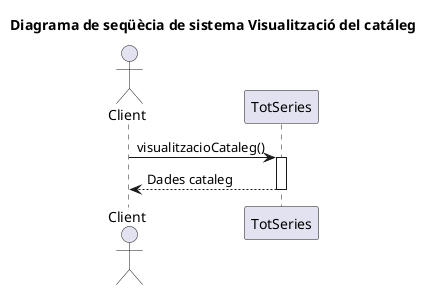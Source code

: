 @startuml

title Diagrama de seqüècia de sistema Visualització del catáleg 
Actor Client
Client -> TotSeries: visualitzacioCataleg()
activate TotSeries

Client <-- TotSeries: Dades cataleg
deactivate TotSeries
@enduml
